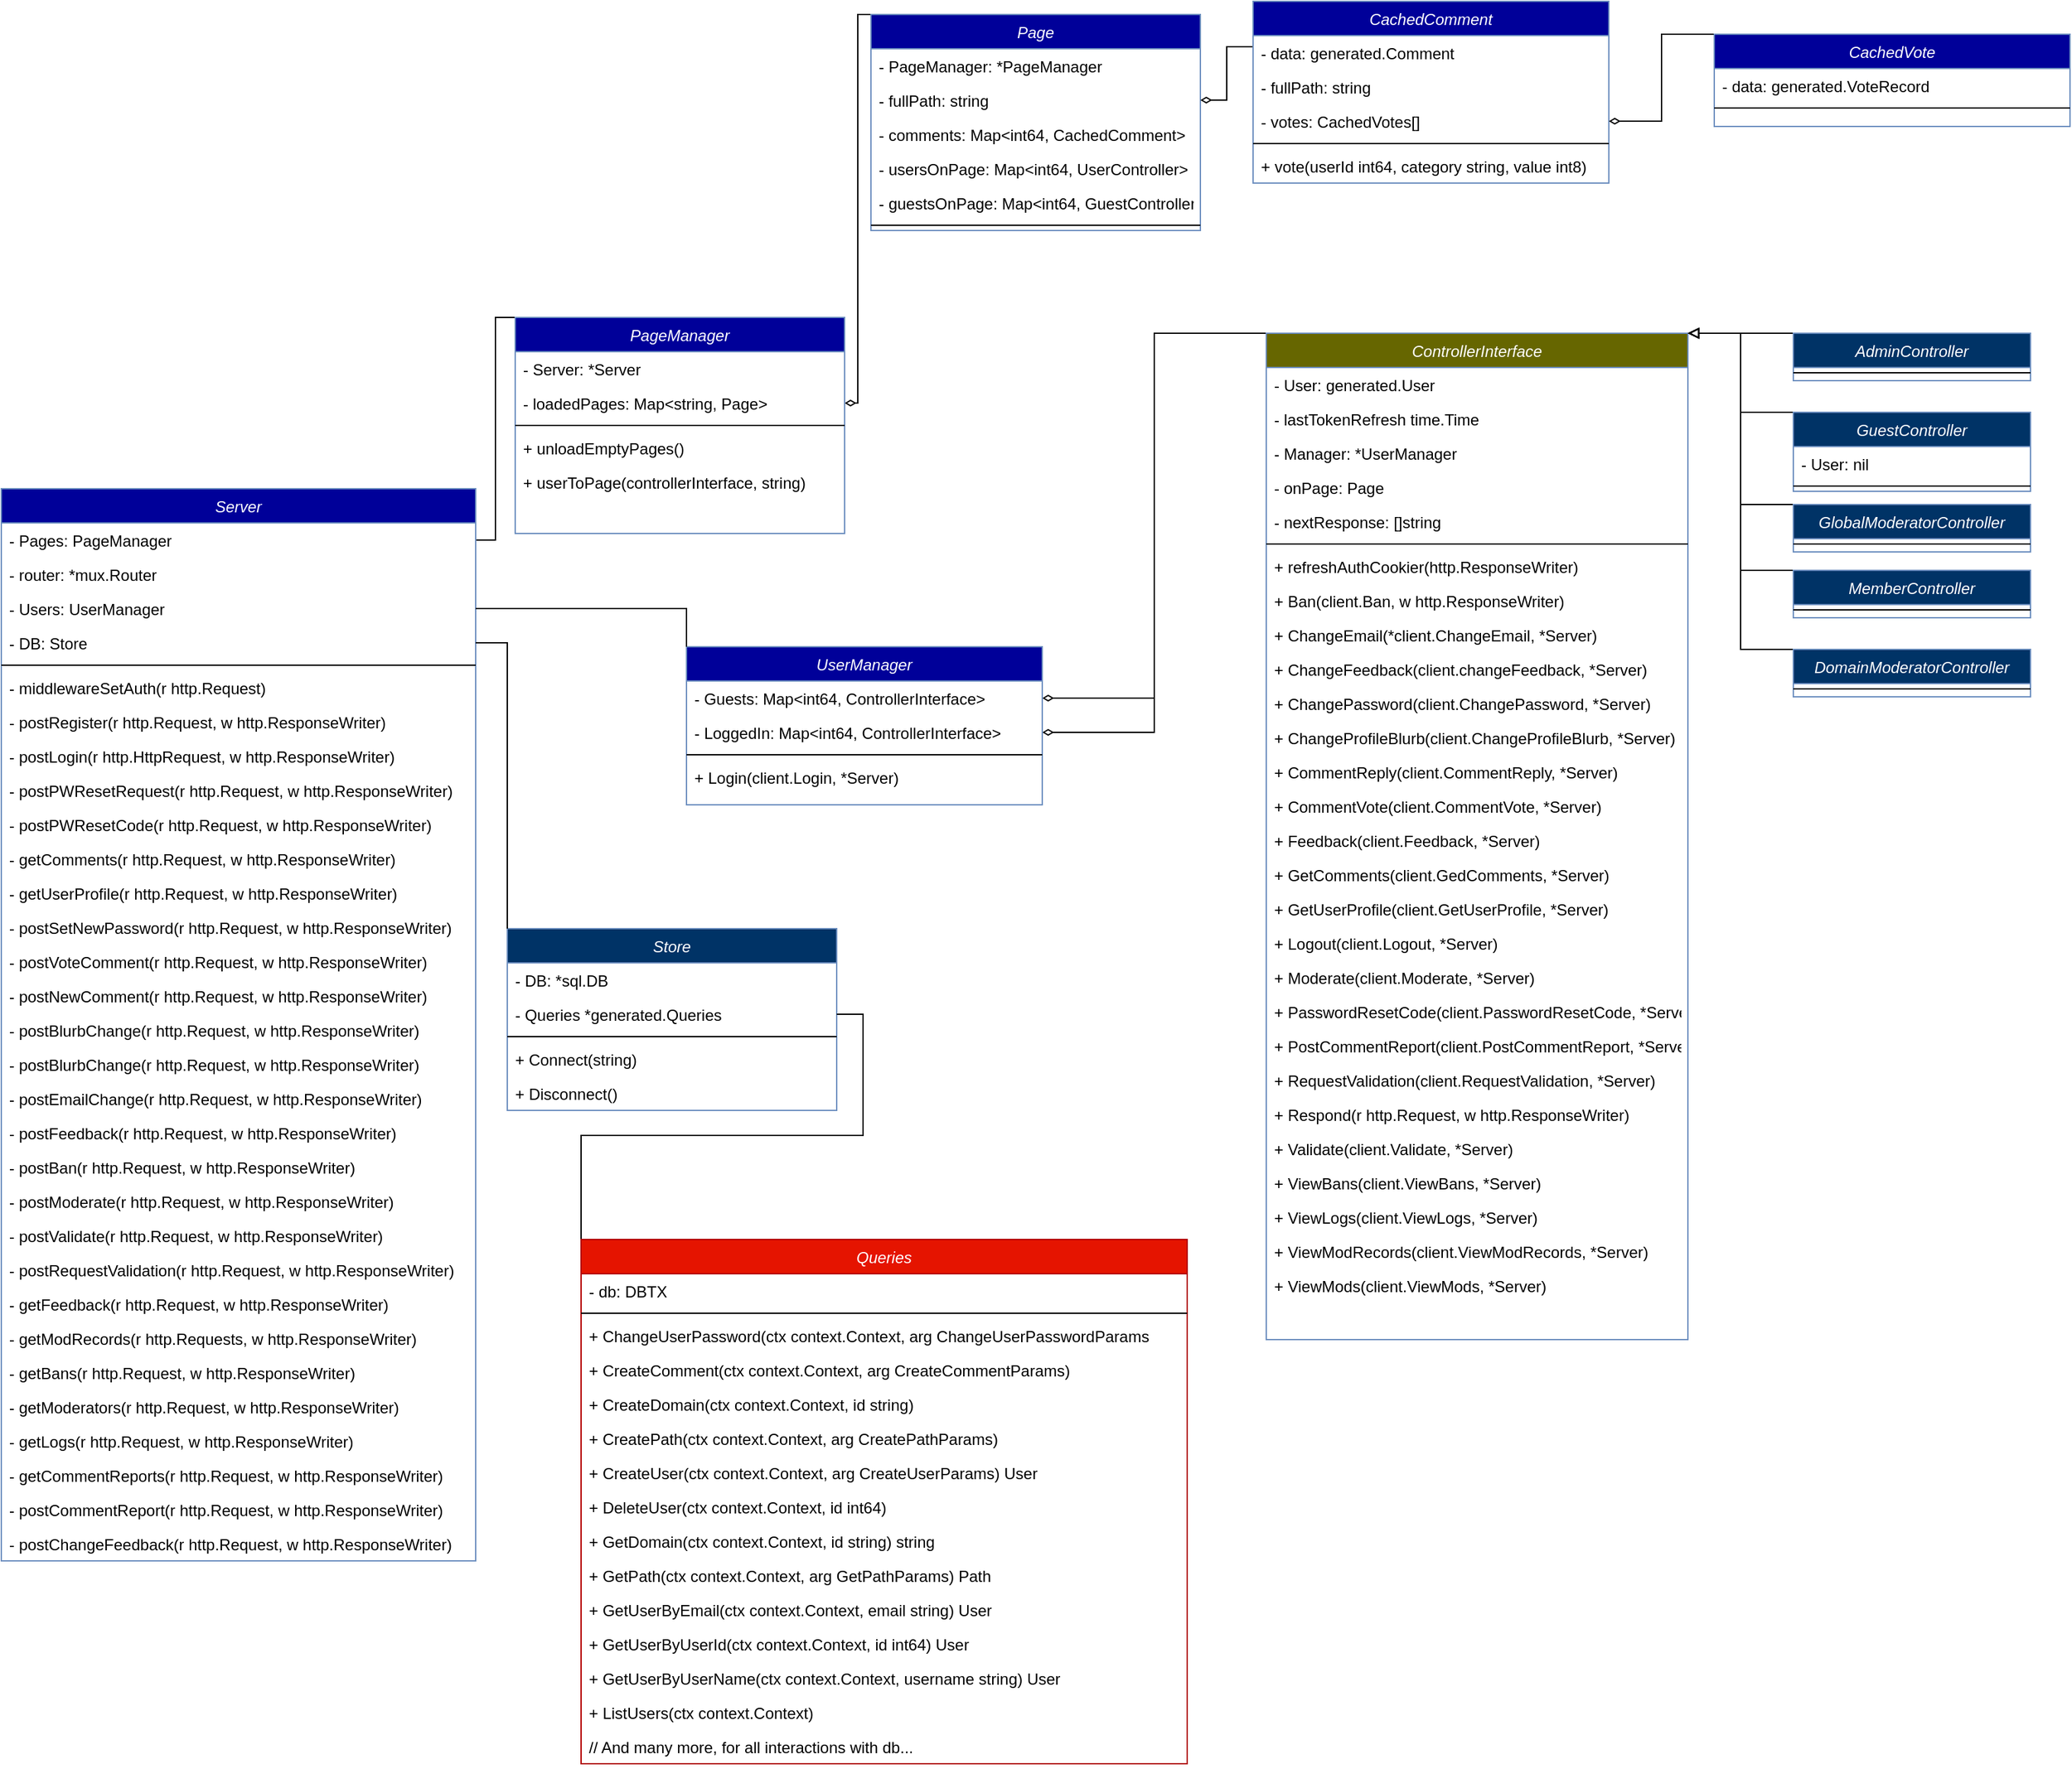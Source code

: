 <mxfile version="20.5.3" type="device"><diagram id="C5RBs43oDa-KdzZeNtuy" name="Page-1"><mxGraphModel dx="1590" dy="1367" grid="1" gridSize="10" guides="1" tooltips="1" connect="1" arrows="1" fold="1" page="1" pageScale="1" pageWidth="827" pageHeight="1169" math="0" shadow="0"><root><mxCell id="WIyWlLk6GJQsqaUBKTNV-0"/><mxCell id="WIyWlLk6GJQsqaUBKTNV-1" parent="WIyWlLk6GJQsqaUBKTNV-0"/><mxCell id="lB3mpcm5v5Ihb1rs5u0y-44" style="edgeStyle=elbowEdgeStyle;rounded=0;orthogonalLoop=1;jettySize=auto;html=1;exitX=0;exitY=0;exitDx=0;exitDy=0;entryX=1;entryY=0.5;entryDx=0;entryDy=0;endArrow=diamondThin;endFill=0;" edge="1" parent="WIyWlLk6GJQsqaUBKTNV-1" source="zkfFHV4jXpPFQw0GAbJ--0" target="cKsHmwvVdKpiRyhGVcDl-105"><mxGeometry relative="1" as="geometry"/></mxCell><mxCell id="zkfFHV4jXpPFQw0GAbJ--0" value="Page" style="swimlane;fontStyle=2;align=center;verticalAlign=top;childLayout=stackLayout;horizontal=1;startSize=26;horizontalStack=0;resizeParent=1;resizeLast=0;collapsible=1;marginBottom=0;rounded=0;shadow=0;strokeWidth=1;fillColor=#000099;strokeColor=#6c8ebf;fontColor=#FFFFFF;" parent="WIyWlLk6GJQsqaUBKTNV-1" vertex="1"><mxGeometry x="690" y="110" width="250" height="164" as="geometry"><mxRectangle x="230" y="140" width="160" height="26" as="alternateBounds"/></mxGeometry></mxCell><mxCell id="cKsHmwvVdKpiRyhGVcDl-113" value="- PageManager: *PageManager" style="text;align=left;verticalAlign=top;spacingLeft=4;spacingRight=4;overflow=hidden;rotatable=0;points=[[0,0.5],[1,0.5]];portConstraint=eastwest;" parent="zkfFHV4jXpPFQw0GAbJ--0" vertex="1"><mxGeometry y="26" width="250" height="26" as="geometry"/></mxCell><mxCell id="zkfFHV4jXpPFQw0GAbJ--1" value="- fullPath: string" style="text;align=left;verticalAlign=top;spacingLeft=4;spacingRight=4;overflow=hidden;rotatable=0;points=[[0,0.5],[1,0.5]];portConstraint=eastwest;" parent="zkfFHV4jXpPFQw0GAbJ--0" vertex="1"><mxGeometry y="52" width="250" height="26" as="geometry"/></mxCell><mxCell id="zkfFHV4jXpPFQw0GAbJ--2" value="- comments: Map&lt;int64, CachedComment&gt;" style="text;align=left;verticalAlign=top;spacingLeft=4;spacingRight=4;overflow=hidden;rotatable=0;points=[[0,0.5],[1,0.5]];portConstraint=eastwest;rounded=0;shadow=0;html=0;" parent="zkfFHV4jXpPFQw0GAbJ--0" vertex="1"><mxGeometry y="78" width="250" height="26" as="geometry"/></mxCell><mxCell id="cKsHmwvVdKpiRyhGVcDl-4" value="- usersOnPage: Map&lt;int64, UserController&gt;" style="text;align=left;verticalAlign=top;spacingLeft=4;spacingRight=4;overflow=hidden;rotatable=0;points=[[0,0.5],[1,0.5]];portConstraint=eastwest;rounded=0;shadow=0;html=0;" parent="zkfFHV4jXpPFQw0GAbJ--0" vertex="1"><mxGeometry y="104" width="250" height="26" as="geometry"/></mxCell><mxCell id="cKsHmwvVdKpiRyhGVcDl-12" value="- guestsOnPage: Map&lt;int64, GuestController&gt;" style="text;align=left;verticalAlign=top;spacingLeft=4;spacingRight=4;overflow=hidden;rotatable=0;points=[[0,0.5],[1,0.5]];portConstraint=eastwest;rounded=0;shadow=0;html=0;" parent="zkfFHV4jXpPFQw0GAbJ--0" vertex="1"><mxGeometry y="130" width="250" height="26" as="geometry"/></mxCell><mxCell id="zkfFHV4jXpPFQw0GAbJ--4" value="" style="line;html=1;strokeWidth=1;align=left;verticalAlign=middle;spacingTop=-1;spacingLeft=3;spacingRight=3;rotatable=0;labelPosition=right;points=[];portConstraint=eastwest;" parent="zkfFHV4jXpPFQw0GAbJ--0" vertex="1"><mxGeometry y="156" width="250" height="8" as="geometry"/></mxCell><mxCell id="UWeAZxsXBeBH8jQ1SEO9-6" style="edgeStyle=orthogonalEdgeStyle;rounded=0;orthogonalLoop=1;jettySize=auto;html=1;exitX=0;exitY=0.25;exitDx=0;exitDy=0;entryX=1;entryY=0.5;entryDx=0;entryDy=0;fontColor=#FFFFFF;endArrow=diamondThin;endFill=0;" parent="WIyWlLk6GJQsqaUBKTNV-1" source="UWeAZxsXBeBH8jQ1SEO9-0" target="zkfFHV4jXpPFQw0GAbJ--1" edge="1"><mxGeometry relative="1" as="geometry"/></mxCell><mxCell id="UWeAZxsXBeBH8jQ1SEO9-0" value="CachedComment" style="swimlane;fontStyle=2;align=center;verticalAlign=top;childLayout=stackLayout;horizontal=1;startSize=26;horizontalStack=0;resizeParent=1;resizeLast=0;collapsible=1;marginBottom=0;rounded=0;shadow=0;strokeWidth=1;fillColor=#000099;strokeColor=#6c8ebf;fontColor=#FFFFFF;" parent="WIyWlLk6GJQsqaUBKTNV-1" vertex="1"><mxGeometry x="980" y="100" width="270" height="138" as="geometry"><mxRectangle x="230" y="140" width="160" height="26" as="alternateBounds"/></mxGeometry></mxCell><mxCell id="UWeAZxsXBeBH8jQ1SEO9-1" value="- data: generated.Comment" style="text;align=left;verticalAlign=top;spacingLeft=4;spacingRight=4;overflow=hidden;rotatable=0;points=[[0,0.5],[1,0.5]];portConstraint=eastwest;" parent="UWeAZxsXBeBH8jQ1SEO9-0" vertex="1"><mxGeometry y="26" width="270" height="26" as="geometry"/></mxCell><mxCell id="UWeAZxsXBeBH8jQ1SEO9-2" value="- fullPath: string" style="text;align=left;verticalAlign=top;spacingLeft=4;spacingRight=4;overflow=hidden;rotatable=0;points=[[0,0.5],[1,0.5]];portConstraint=eastwest;rounded=0;shadow=0;html=0;" parent="UWeAZxsXBeBH8jQ1SEO9-0" vertex="1"><mxGeometry y="52" width="270" height="26" as="geometry"/></mxCell><mxCell id="UWeAZxsXBeBH8jQ1SEO9-5" value="- votes: CachedVotes[]" style="text;align=left;verticalAlign=top;spacingLeft=4;spacingRight=4;overflow=hidden;rotatable=0;points=[[0,0.5],[1,0.5]];portConstraint=eastwest;rounded=0;shadow=0;html=0;" parent="UWeAZxsXBeBH8jQ1SEO9-0" vertex="1"><mxGeometry y="78" width="270" height="26" as="geometry"/></mxCell><mxCell id="UWeAZxsXBeBH8jQ1SEO9-3" value="" style="line;html=1;strokeWidth=1;align=left;verticalAlign=middle;spacingTop=-1;spacingLeft=3;spacingRight=3;rotatable=0;labelPosition=right;points=[];portConstraint=eastwest;" parent="UWeAZxsXBeBH8jQ1SEO9-0" vertex="1"><mxGeometry y="104" width="270" height="8" as="geometry"/></mxCell><mxCell id="UWeAZxsXBeBH8jQ1SEO9-4" value="+ vote(userId int64, category string, value int8)" style="text;align=left;verticalAlign=top;spacingLeft=4;spacingRight=4;overflow=hidden;rotatable=0;points=[[0,0.5],[1,0.5]];portConstraint=eastwest;" parent="UWeAZxsXBeBH8jQ1SEO9-0" vertex="1"><mxGeometry y="112" width="270" height="26" as="geometry"/></mxCell><mxCell id="lB3mpcm5v5Ihb1rs5u0y-42" style="edgeStyle=elbowEdgeStyle;rounded=0;orthogonalLoop=1;jettySize=auto;html=1;exitX=0;exitY=0;exitDx=0;exitDy=0;entryX=1;entryY=0.5;entryDx=0;entryDy=0;endArrow=diamondThin;endFill=0;" edge="1" parent="WIyWlLk6GJQsqaUBKTNV-1" source="UWeAZxsXBeBH8jQ1SEO9-7" target="UWeAZxsXBeBH8jQ1SEO9-5"><mxGeometry relative="1" as="geometry"/></mxCell><mxCell id="UWeAZxsXBeBH8jQ1SEO9-7" value="CachedVote" style="swimlane;fontStyle=2;align=center;verticalAlign=top;childLayout=stackLayout;horizontal=1;startSize=26;horizontalStack=0;resizeParent=1;resizeLast=0;collapsible=1;marginBottom=0;rounded=0;shadow=0;strokeWidth=1;fillColor=#000099;strokeColor=#6c8ebf;fontColor=#FFFFFF;" parent="WIyWlLk6GJQsqaUBKTNV-1" vertex="1"><mxGeometry x="1330" y="125" width="270" height="70" as="geometry"><mxRectangle x="230" y="140" width="160" height="26" as="alternateBounds"/></mxGeometry></mxCell><mxCell id="UWeAZxsXBeBH8jQ1SEO9-8" value="- data: generated.VoteRecord" style="text;align=left;verticalAlign=top;spacingLeft=4;spacingRight=4;overflow=hidden;rotatable=0;points=[[0,0.5],[1,0.5]];portConstraint=eastwest;" parent="UWeAZxsXBeBH8jQ1SEO9-7" vertex="1"><mxGeometry y="26" width="270" height="26" as="geometry"/></mxCell><mxCell id="UWeAZxsXBeBH8jQ1SEO9-11" value="" style="line;html=1;strokeWidth=1;align=left;verticalAlign=middle;spacingTop=-1;spacingLeft=3;spacingRight=3;rotatable=0;labelPosition=right;points=[];portConstraint=eastwest;" parent="UWeAZxsXBeBH8jQ1SEO9-7" vertex="1"><mxGeometry y="52" width="270" height="8" as="geometry"/></mxCell><mxCell id="UWeAZxsXBeBH8jQ1SEO9-13" value="Store" style="swimlane;fontStyle=2;align=center;verticalAlign=top;childLayout=stackLayout;horizontal=1;startSize=26;horizontalStack=0;resizeParent=1;resizeLast=0;collapsible=1;marginBottom=0;rounded=0;shadow=0;strokeWidth=1;fillColor=#003366;strokeColor=#6c8ebf;fontColor=#FFFFFF;" parent="WIyWlLk6GJQsqaUBKTNV-1" vertex="1"><mxGeometry x="414" y="804" width="250" height="138" as="geometry"><mxRectangle x="230" y="140" width="160" height="26" as="alternateBounds"/></mxGeometry></mxCell><mxCell id="UWeAZxsXBeBH8jQ1SEO9-14" value="- DB: *sql.DB" style="text;align=left;verticalAlign=top;spacingLeft=4;spacingRight=4;overflow=hidden;rotatable=0;points=[[0,0.5],[1,0.5]];portConstraint=eastwest;" parent="UWeAZxsXBeBH8jQ1SEO9-13" vertex="1"><mxGeometry y="26" width="250" height="26" as="geometry"/></mxCell><mxCell id="UWeAZxsXBeBH8jQ1SEO9-15" value="- Queries *generated.Queries" style="text;align=left;verticalAlign=top;spacingLeft=4;spacingRight=4;overflow=hidden;rotatable=0;points=[[0,0.5],[1,0.5]];portConstraint=eastwest;rounded=0;shadow=0;html=0;" parent="UWeAZxsXBeBH8jQ1SEO9-13" vertex="1"><mxGeometry y="52" width="250" height="26" as="geometry"/></mxCell><mxCell id="UWeAZxsXBeBH8jQ1SEO9-16" value="" style="line;html=1;strokeWidth=1;align=left;verticalAlign=middle;spacingTop=-1;spacingLeft=3;spacingRight=3;rotatable=0;labelPosition=right;points=[];portConstraint=eastwest;" parent="UWeAZxsXBeBH8jQ1SEO9-13" vertex="1"><mxGeometry y="78" width="250" height="8" as="geometry"/></mxCell><mxCell id="UWeAZxsXBeBH8jQ1SEO9-24" value="+ Connect(string)" style="text;align=left;verticalAlign=top;spacingLeft=4;spacingRight=4;overflow=hidden;rotatable=0;points=[[0,0.5],[1,0.5]];portConstraint=eastwest;rounded=0;shadow=0;html=0;" parent="UWeAZxsXBeBH8jQ1SEO9-13" vertex="1"><mxGeometry y="86" width="250" height="26" as="geometry"/></mxCell><mxCell id="UWeAZxsXBeBH8jQ1SEO9-25" value="+ Disconnect()" style="text;align=left;verticalAlign=top;spacingLeft=4;spacingRight=4;overflow=hidden;rotatable=0;points=[[0,0.5],[1,0.5]];portConstraint=eastwest;rounded=0;shadow=0;html=0;" parent="UWeAZxsXBeBH8jQ1SEO9-13" vertex="1"><mxGeometry y="112" width="250" height="26" as="geometry"/></mxCell><mxCell id="cKsHmwvVdKpiRyhGVcDl-100" style="edgeStyle=elbowEdgeStyle;rounded=0;orthogonalLoop=1;jettySize=auto;html=1;exitX=0;exitY=0;exitDx=0;exitDy=0;entryX=1;entryY=0.5;entryDx=0;entryDy=0;endArrow=diamondThin;endFill=0;" parent="WIyWlLk6GJQsqaUBKTNV-1" source="UWeAZxsXBeBH8jQ1SEO9-18" target="cKsHmwvVdKpiRyhGVcDl-96" edge="1"><mxGeometry relative="1" as="geometry"/></mxCell><mxCell id="cKsHmwvVdKpiRyhGVcDl-101" style="edgeStyle=elbowEdgeStyle;rounded=0;orthogonalLoop=1;jettySize=auto;html=1;exitX=0;exitY=0;exitDx=0;exitDy=0;endArrow=diamondThin;endFill=0;" parent="WIyWlLk6GJQsqaUBKTNV-1" source="UWeAZxsXBeBH8jQ1SEO9-18" target="cKsHmwvVdKpiRyhGVcDl-99" edge="1"><mxGeometry relative="1" as="geometry"/></mxCell><mxCell id="UWeAZxsXBeBH8jQ1SEO9-18" value="ControllerInterface" style="swimlane;fontStyle=2;align=center;verticalAlign=top;childLayout=stackLayout;horizontal=1;startSize=26;horizontalStack=0;resizeParent=1;resizeLast=0;collapsible=1;marginBottom=0;rounded=0;shadow=0;strokeWidth=1;fillColor=#666600;strokeColor=#6c8ebf;fontColor=#FFFFFF;" parent="WIyWlLk6GJQsqaUBKTNV-1" vertex="1"><mxGeometry x="990" y="352" width="320" height="764" as="geometry"><mxRectangle x="230" y="140" width="160" height="26" as="alternateBounds"/></mxGeometry></mxCell><mxCell id="UWeAZxsXBeBH8jQ1SEO9-19" value="- User: generated.User" style="text;align=left;verticalAlign=top;spacingLeft=4;spacingRight=4;overflow=hidden;rotatable=0;points=[[0,0.5],[1,0.5]];portConstraint=eastwest;" parent="UWeAZxsXBeBH8jQ1SEO9-18" vertex="1"><mxGeometry y="26" width="320" height="26" as="geometry"/></mxCell><mxCell id="UWeAZxsXBeBH8jQ1SEO9-20" value="- lastTokenRefresh time.Time" style="text;align=left;verticalAlign=top;spacingLeft=4;spacingRight=4;overflow=hidden;rotatable=0;points=[[0,0.5],[1,0.5]];portConstraint=eastwest;rounded=0;shadow=0;html=0;" parent="UWeAZxsXBeBH8jQ1SEO9-18" vertex="1"><mxGeometry y="52" width="320" height="26" as="geometry"/></mxCell><mxCell id="UWeAZxsXBeBH8jQ1SEO9-22" value="- Manager: *UserManager" style="text;align=left;verticalAlign=top;spacingLeft=4;spacingRight=4;overflow=hidden;rotatable=0;points=[[0,0.5],[1,0.5]];portConstraint=eastwest;rounded=0;shadow=0;html=0;" parent="UWeAZxsXBeBH8jQ1SEO9-18" vertex="1"><mxGeometry y="78" width="320" height="26" as="geometry"/></mxCell><mxCell id="cKsHmwvVdKpiRyhGVcDl-3" value="- onPage: Page" style="text;align=left;verticalAlign=top;spacingLeft=4;spacingRight=4;overflow=hidden;rotatable=0;points=[[0,0.5],[1,0.5]];portConstraint=eastwest;rounded=0;shadow=0;html=0;" parent="UWeAZxsXBeBH8jQ1SEO9-18" vertex="1"><mxGeometry y="104" width="320" height="26" as="geometry"/></mxCell><mxCell id="cKsHmwvVdKpiRyhGVcDl-31" value="- nextResponse: []string" style="text;align=left;verticalAlign=top;spacingLeft=4;spacingRight=4;overflow=hidden;rotatable=0;points=[[0,0.5],[1,0.5]];portConstraint=eastwest;rounded=0;shadow=0;html=0;" parent="UWeAZxsXBeBH8jQ1SEO9-18" vertex="1"><mxGeometry y="130" width="320" height="26" as="geometry"/></mxCell><mxCell id="UWeAZxsXBeBH8jQ1SEO9-21" value="" style="line;html=1;strokeWidth=1;align=left;verticalAlign=middle;spacingTop=-1;spacingLeft=3;spacingRight=3;rotatable=0;labelPosition=right;points=[];portConstraint=eastwest;" parent="UWeAZxsXBeBH8jQ1SEO9-18" vertex="1"><mxGeometry y="156" width="320" height="8" as="geometry"/></mxCell><mxCell id="UWeAZxsXBeBH8jQ1SEO9-23" value="+ refreshAuthCookier(http.ResponseWriter)" style="text;align=left;verticalAlign=top;spacingLeft=4;spacingRight=4;overflow=hidden;rotatable=0;points=[[0,0.5],[1,0.5]];portConstraint=eastwest;rounded=0;shadow=0;html=0;" parent="UWeAZxsXBeBH8jQ1SEO9-18" vertex="1"><mxGeometry y="164" width="320" height="26" as="geometry"/></mxCell><mxCell id="cKsHmwvVdKpiRyhGVcDl-43" value="+ Ban(client.Ban, w http.ResponseWriter)" style="text;align=left;verticalAlign=top;spacingLeft=4;spacingRight=4;overflow=hidden;rotatable=0;points=[[0,0.5],[1,0.5]];portConstraint=eastwest;rounded=0;shadow=0;html=0;" parent="UWeAZxsXBeBH8jQ1SEO9-18" vertex="1"><mxGeometry y="190" width="320" height="26" as="geometry"/></mxCell><mxCell id="cKsHmwvVdKpiRyhGVcDl-42" value="+ ChangeEmail(*client.ChangeEmail, *Server)" style="text;align=left;verticalAlign=top;spacingLeft=4;spacingRight=4;overflow=hidden;rotatable=0;points=[[0,0.5],[1,0.5]];portConstraint=eastwest;rounded=0;shadow=0;html=0;" parent="UWeAZxsXBeBH8jQ1SEO9-18" vertex="1"><mxGeometry y="216" width="320" height="26" as="geometry"/></mxCell><mxCell id="cKsHmwvVdKpiRyhGVcDl-44" value="+ ChangeFeedback(client.changeFeedback, *Server)" style="text;align=left;verticalAlign=top;spacingLeft=4;spacingRight=4;overflow=hidden;rotatable=0;points=[[0,0.5],[1,0.5]];portConstraint=eastwest;rounded=0;shadow=0;html=0;" parent="UWeAZxsXBeBH8jQ1SEO9-18" vertex="1"><mxGeometry y="242" width="320" height="26" as="geometry"/></mxCell><mxCell id="cKsHmwvVdKpiRyhGVcDl-32" value="+ ChangePassword(client.ChangePassword, *Server)" style="text;align=left;verticalAlign=top;spacingLeft=4;spacingRight=4;overflow=hidden;rotatable=0;points=[[0,0.5],[1,0.5]];portConstraint=eastwest;rounded=0;shadow=0;html=0;" parent="UWeAZxsXBeBH8jQ1SEO9-18" vertex="1"><mxGeometry y="268" width="320" height="26" as="geometry"/></mxCell><mxCell id="cKsHmwvVdKpiRyhGVcDl-45" value="+ ChangeProfileBlurb(client.ChangeProfileBlurb, *Server)" style="text;align=left;verticalAlign=top;spacingLeft=4;spacingRight=4;overflow=hidden;rotatable=0;points=[[0,0.5],[1,0.5]];portConstraint=eastwest;rounded=0;shadow=0;html=0;" parent="UWeAZxsXBeBH8jQ1SEO9-18" vertex="1"><mxGeometry y="294" width="320" height="26" as="geometry"/></mxCell><mxCell id="cKsHmwvVdKpiRyhGVcDl-46" value="+ CommentReply(client.CommentReply, *Server)" style="text;align=left;verticalAlign=top;spacingLeft=4;spacingRight=4;overflow=hidden;rotatable=0;points=[[0,0.5],[1,0.5]];portConstraint=eastwest;rounded=0;shadow=0;html=0;" parent="UWeAZxsXBeBH8jQ1SEO9-18" vertex="1"><mxGeometry y="320" width="320" height="26" as="geometry"/></mxCell><mxCell id="cKsHmwvVdKpiRyhGVcDl-47" value="+ CommentVote(client.CommentVote, *Server)" style="text;align=left;verticalAlign=top;spacingLeft=4;spacingRight=4;overflow=hidden;rotatable=0;points=[[0,0.5],[1,0.5]];portConstraint=eastwest;rounded=0;shadow=0;html=0;" parent="UWeAZxsXBeBH8jQ1SEO9-18" vertex="1"><mxGeometry y="346" width="320" height="26" as="geometry"/></mxCell><mxCell id="cKsHmwvVdKpiRyhGVcDl-48" value="+ Feedback(client.Feedback, *Server)" style="text;align=left;verticalAlign=top;spacingLeft=4;spacingRight=4;overflow=hidden;rotatable=0;points=[[0,0.5],[1,0.5]];portConstraint=eastwest;rounded=0;shadow=0;html=0;" parent="UWeAZxsXBeBH8jQ1SEO9-18" vertex="1"><mxGeometry y="372" width="320" height="26" as="geometry"/></mxCell><mxCell id="cKsHmwvVdKpiRyhGVcDl-49" value="+ GetComments(client.GedComments, *Server)" style="text;align=left;verticalAlign=top;spacingLeft=4;spacingRight=4;overflow=hidden;rotatable=0;points=[[0,0.5],[1,0.5]];portConstraint=eastwest;rounded=0;shadow=0;html=0;" parent="UWeAZxsXBeBH8jQ1SEO9-18" vertex="1"><mxGeometry y="398" width="320" height="26" as="geometry"/></mxCell><mxCell id="cKsHmwvVdKpiRyhGVcDl-50" value="+ GetUserProfile(client.GetUserProfile, *Server)" style="text;align=left;verticalAlign=top;spacingLeft=4;spacingRight=4;overflow=hidden;rotatable=0;points=[[0,0.5],[1,0.5]];portConstraint=eastwest;rounded=0;shadow=0;html=0;" parent="UWeAZxsXBeBH8jQ1SEO9-18" vertex="1"><mxGeometry y="424" width="320" height="26" as="geometry"/></mxCell><mxCell id="cKsHmwvVdKpiRyhGVcDl-53" value="+ Logout(client.Logout, *Server)" style="text;align=left;verticalAlign=top;spacingLeft=4;spacingRight=4;overflow=hidden;rotatable=0;points=[[0,0.5],[1,0.5]];portConstraint=eastwest;rounded=0;shadow=0;html=0;" parent="UWeAZxsXBeBH8jQ1SEO9-18" vertex="1"><mxGeometry y="450" width="320" height="26" as="geometry"/></mxCell><mxCell id="cKsHmwvVdKpiRyhGVcDl-55" value="+ Moderate(client.Moderate, *Server)" style="text;align=left;verticalAlign=top;spacingLeft=4;spacingRight=4;overflow=hidden;rotatable=0;points=[[0,0.5],[1,0.5]];portConstraint=eastwest;rounded=0;shadow=0;html=0;" parent="UWeAZxsXBeBH8jQ1SEO9-18" vertex="1"><mxGeometry y="476" width="320" height="26" as="geometry"/></mxCell><mxCell id="cKsHmwvVdKpiRyhGVcDl-56" value="+ PasswordResetCode(client.PasswordResetCode, *Server)" style="text;align=left;verticalAlign=top;spacingLeft=4;spacingRight=4;overflow=hidden;rotatable=0;points=[[0,0.5],[1,0.5]];portConstraint=eastwest;rounded=0;shadow=0;html=0;" parent="UWeAZxsXBeBH8jQ1SEO9-18" vertex="1"><mxGeometry y="502" width="320" height="26" as="geometry"/></mxCell><mxCell id="cKsHmwvVdKpiRyhGVcDl-57" value="+ PostCommentReport(client.PostCommentReport, *Server)" style="text;align=left;verticalAlign=top;spacingLeft=4;spacingRight=4;overflow=hidden;rotatable=0;points=[[0,0.5],[1,0.5]];portConstraint=eastwest;rounded=0;shadow=0;html=0;" parent="UWeAZxsXBeBH8jQ1SEO9-18" vertex="1"><mxGeometry y="528" width="320" height="26" as="geometry"/></mxCell><mxCell id="cKsHmwvVdKpiRyhGVcDl-58" value="+ RequestValidation(client.RequestValidation, *Server)" style="text;align=left;verticalAlign=top;spacingLeft=4;spacingRight=4;overflow=hidden;rotatable=0;points=[[0,0.5],[1,0.5]];portConstraint=eastwest;rounded=0;shadow=0;html=0;" parent="UWeAZxsXBeBH8jQ1SEO9-18" vertex="1"><mxGeometry y="554" width="320" height="26" as="geometry"/></mxCell><mxCell id="cKsHmwvVdKpiRyhGVcDl-114" value="+ Respond(r http.Request, w http.ResponseWriter)" style="text;align=left;verticalAlign=top;spacingLeft=4;spacingRight=4;overflow=hidden;rotatable=0;points=[[0,0.5],[1,0.5]];portConstraint=eastwest;rounded=0;shadow=0;html=0;" parent="UWeAZxsXBeBH8jQ1SEO9-18" vertex="1"><mxGeometry y="580" width="320" height="26" as="geometry"/></mxCell><mxCell id="cKsHmwvVdKpiRyhGVcDl-59" value="+ Validate(client.Validate, *Server)" style="text;align=left;verticalAlign=top;spacingLeft=4;spacingRight=4;overflow=hidden;rotatable=0;points=[[0,0.5],[1,0.5]];portConstraint=eastwest;rounded=0;shadow=0;html=0;" parent="UWeAZxsXBeBH8jQ1SEO9-18" vertex="1"><mxGeometry y="606" width="320" height="26" as="geometry"/></mxCell><mxCell id="cKsHmwvVdKpiRyhGVcDl-60" value="+ ViewBans(client.ViewBans, *Server)" style="text;align=left;verticalAlign=top;spacingLeft=4;spacingRight=4;overflow=hidden;rotatable=0;points=[[0,0.5],[1,0.5]];portConstraint=eastwest;rounded=0;shadow=0;html=0;" parent="UWeAZxsXBeBH8jQ1SEO9-18" vertex="1"><mxGeometry y="632" width="320" height="26" as="geometry"/></mxCell><mxCell id="cKsHmwvVdKpiRyhGVcDl-65" value="+ ViewLogs(client.ViewLogs, *Server)" style="text;align=left;verticalAlign=top;spacingLeft=4;spacingRight=4;overflow=hidden;rotatable=0;points=[[0,0.5],[1,0.5]];portConstraint=eastwest;rounded=0;shadow=0;html=0;" parent="UWeAZxsXBeBH8jQ1SEO9-18" vertex="1"><mxGeometry y="658" width="320" height="26" as="geometry"/></mxCell><mxCell id="cKsHmwvVdKpiRyhGVcDl-64" value="+ ViewModRecords(client.ViewModRecords, *Server)" style="text;align=left;verticalAlign=top;spacingLeft=4;spacingRight=4;overflow=hidden;rotatable=0;points=[[0,0.5],[1,0.5]];portConstraint=eastwest;rounded=0;shadow=0;html=0;" parent="UWeAZxsXBeBH8jQ1SEO9-18" vertex="1"><mxGeometry y="684" width="320" height="26" as="geometry"/></mxCell><mxCell id="cKsHmwvVdKpiRyhGVcDl-63" value="+ ViewMods(client.ViewMods, *Server)" style="text;align=left;verticalAlign=top;spacingLeft=4;spacingRight=4;overflow=hidden;rotatable=0;points=[[0,0.5],[1,0.5]];portConstraint=eastwest;rounded=0;shadow=0;html=0;" parent="UWeAZxsXBeBH8jQ1SEO9-18" vertex="1"><mxGeometry y="710" width="320" height="26" as="geometry"/></mxCell><mxCell id="lB3mpcm5v5Ihb1rs5u0y-46" style="edgeStyle=orthogonalEdgeStyle;rounded=0;orthogonalLoop=1;jettySize=auto;html=1;exitX=0;exitY=0;exitDx=0;exitDy=0;entryX=1;entryY=0.5;entryDx=0;entryDy=0;endArrow=none;endFill=0;elbow=vertical;" edge="1" parent="WIyWlLk6GJQsqaUBKTNV-1" source="cKsHmwvVdKpiRyhGVcDl-13" target="UWeAZxsXBeBH8jQ1SEO9-15"><mxGeometry relative="1" as="geometry"/></mxCell><mxCell id="cKsHmwvVdKpiRyhGVcDl-13" value="Queries" style="swimlane;fontStyle=2;align=center;verticalAlign=top;childLayout=stackLayout;horizontal=1;startSize=26;horizontalStack=0;resizeParent=1;resizeLast=0;collapsible=1;marginBottom=0;rounded=0;shadow=0;strokeWidth=1;fillColor=#e51400;strokeColor=#B20000;fontColor=#ffffff;" parent="WIyWlLk6GJQsqaUBKTNV-1" vertex="1"><mxGeometry x="470" y="1040" width="460" height="398" as="geometry"><mxRectangle x="230" y="140" width="160" height="26" as="alternateBounds"/></mxGeometry></mxCell><mxCell id="cKsHmwvVdKpiRyhGVcDl-14" value="- db: DBTX" style="text;align=left;verticalAlign=top;spacingLeft=4;spacingRight=4;overflow=hidden;rotatable=0;points=[[0,0.5],[1,0.5]];portConstraint=eastwest;" parent="cKsHmwvVdKpiRyhGVcDl-13" vertex="1"><mxGeometry y="26" width="460" height="26" as="geometry"/></mxCell><mxCell id="cKsHmwvVdKpiRyhGVcDl-16" value="" style="line;html=1;strokeWidth=1;align=left;verticalAlign=middle;spacingTop=-1;spacingLeft=3;spacingRight=3;rotatable=0;labelPosition=right;points=[];portConstraint=eastwest;" parent="cKsHmwvVdKpiRyhGVcDl-13" vertex="1"><mxGeometry y="52" width="460" height="8" as="geometry"/></mxCell><mxCell id="cKsHmwvVdKpiRyhGVcDl-17" value="+ ChangeUserPassword(ctx context.Context, arg ChangeUserPasswordParams" style="text;align=left;verticalAlign=top;spacingLeft=4;spacingRight=4;overflow=hidden;rotatable=0;points=[[0,0.5],[1,0.5]];portConstraint=eastwest;rounded=0;shadow=0;html=0;" parent="cKsHmwvVdKpiRyhGVcDl-13" vertex="1"><mxGeometry y="60" width="460" height="26" as="geometry"/></mxCell><mxCell id="cKsHmwvVdKpiRyhGVcDl-18" value="+ CreateComment(ctx context.Context, arg CreateCommentParams)" style="text;align=left;verticalAlign=top;spacingLeft=4;spacingRight=4;overflow=hidden;rotatable=0;points=[[0,0.5],[1,0.5]];portConstraint=eastwest;rounded=0;shadow=0;html=0;" parent="cKsHmwvVdKpiRyhGVcDl-13" vertex="1"><mxGeometry y="86" width="460" height="26" as="geometry"/></mxCell><mxCell id="cKsHmwvVdKpiRyhGVcDl-19" value="+ CreateDomain(ctx context.Context, id string)" style="text;align=left;verticalAlign=top;spacingLeft=4;spacingRight=4;overflow=hidden;rotatable=0;points=[[0,0.5],[1,0.5]];portConstraint=eastwest;rounded=0;shadow=0;html=0;" parent="cKsHmwvVdKpiRyhGVcDl-13" vertex="1"><mxGeometry y="112" width="460" height="26" as="geometry"/></mxCell><mxCell id="cKsHmwvVdKpiRyhGVcDl-20" value="+ CreatePath(ctx context.Context, arg CreatePathParams)" style="text;align=left;verticalAlign=top;spacingLeft=4;spacingRight=4;overflow=hidden;rotatable=0;points=[[0,0.5],[1,0.5]];portConstraint=eastwest;rounded=0;shadow=0;html=0;" parent="cKsHmwvVdKpiRyhGVcDl-13" vertex="1"><mxGeometry y="138" width="460" height="26" as="geometry"/></mxCell><mxCell id="cKsHmwvVdKpiRyhGVcDl-21" value="+ CreateUser(ctx context.Context, arg CreateUserParams) User" style="text;align=left;verticalAlign=top;spacingLeft=4;spacingRight=4;overflow=hidden;rotatable=0;points=[[0,0.5],[1,0.5]];portConstraint=eastwest;rounded=0;shadow=0;html=0;" parent="cKsHmwvVdKpiRyhGVcDl-13" vertex="1"><mxGeometry y="164" width="460" height="26" as="geometry"/></mxCell><mxCell id="cKsHmwvVdKpiRyhGVcDl-22" value="+ DeleteUser(ctx context.Context, id int64)" style="text;align=left;verticalAlign=top;spacingLeft=4;spacingRight=4;overflow=hidden;rotatable=0;points=[[0,0.5],[1,0.5]];portConstraint=eastwest;rounded=0;shadow=0;html=0;" parent="cKsHmwvVdKpiRyhGVcDl-13" vertex="1"><mxGeometry y="190" width="460" height="26" as="geometry"/></mxCell><mxCell id="cKsHmwvVdKpiRyhGVcDl-25" value="+ GetDomain(ctx context.Context, id string) string" style="text;align=left;verticalAlign=top;spacingLeft=4;spacingRight=4;overflow=hidden;rotatable=0;points=[[0,0.5],[1,0.5]];portConstraint=eastwest;rounded=0;shadow=0;html=0;" parent="cKsHmwvVdKpiRyhGVcDl-13" vertex="1"><mxGeometry y="216" width="460" height="26" as="geometry"/></mxCell><mxCell id="cKsHmwvVdKpiRyhGVcDl-24" value="+ GetPath(ctx context.Context, arg GetPathParams) Path" style="text;align=left;verticalAlign=top;spacingLeft=4;spacingRight=4;overflow=hidden;rotatable=0;points=[[0,0.5],[1,0.5]];portConstraint=eastwest;rounded=0;shadow=0;html=0;" parent="cKsHmwvVdKpiRyhGVcDl-13" vertex="1"><mxGeometry y="242" width="460" height="26" as="geometry"/></mxCell><mxCell id="cKsHmwvVdKpiRyhGVcDl-29" value="+ GetUserByEmail(ctx context.Context, email string) User" style="text;align=left;verticalAlign=top;spacingLeft=4;spacingRight=4;overflow=hidden;rotatable=0;points=[[0,0.5],[1,0.5]];portConstraint=eastwest;rounded=0;shadow=0;html=0;" parent="cKsHmwvVdKpiRyhGVcDl-13" vertex="1"><mxGeometry y="268" width="460" height="26" as="geometry"/></mxCell><mxCell id="cKsHmwvVdKpiRyhGVcDl-28" value="+ GetUserByUserId(ctx context.Context, id int64) User" style="text;align=left;verticalAlign=top;spacingLeft=4;spacingRight=4;overflow=hidden;rotatable=0;points=[[0,0.5],[1,0.5]];portConstraint=eastwest;rounded=0;shadow=0;html=0;" parent="cKsHmwvVdKpiRyhGVcDl-13" vertex="1"><mxGeometry y="294" width="460" height="26" as="geometry"/></mxCell><mxCell id="cKsHmwvVdKpiRyhGVcDl-27" value="+ GetUserByUserName(ctx context.Context, username string) User" style="text;align=left;verticalAlign=top;spacingLeft=4;spacingRight=4;overflow=hidden;rotatable=0;points=[[0,0.5],[1,0.5]];portConstraint=eastwest;rounded=0;shadow=0;html=0;" parent="cKsHmwvVdKpiRyhGVcDl-13" vertex="1"><mxGeometry y="320" width="460" height="26" as="geometry"/></mxCell><mxCell id="cKsHmwvVdKpiRyhGVcDl-26" value="+ ListUsers(ctx context.Context)" style="text;align=left;verticalAlign=top;spacingLeft=4;spacingRight=4;overflow=hidden;rotatable=0;points=[[0,0.5],[1,0.5]];portConstraint=eastwest;rounded=0;shadow=0;html=0;" parent="cKsHmwvVdKpiRyhGVcDl-13" vertex="1"><mxGeometry y="346" width="460" height="26" as="geometry"/></mxCell><mxCell id="lB3mpcm5v5Ihb1rs5u0y-47" value="// And many more, for all interactions with db... " style="text;align=left;verticalAlign=top;spacingLeft=4;spacingRight=4;overflow=hidden;rotatable=0;points=[[0,0.5],[1,0.5]];portConstraint=eastwest;rounded=0;shadow=0;html=0;" vertex="1" parent="cKsHmwvVdKpiRyhGVcDl-13"><mxGeometry y="372" width="460" height="26" as="geometry"/></mxCell><mxCell id="lB3mpcm5v5Ihb1rs5u0y-38" style="edgeStyle=elbowEdgeStyle;rounded=0;orthogonalLoop=1;jettySize=auto;html=1;exitX=0;exitY=0;exitDx=0;exitDy=0;entryX=1;entryY=0;entryDx=0;entryDy=0;endArrow=block;endFill=0;" edge="1" parent="WIyWlLk6GJQsqaUBKTNV-1" source="cKsHmwvVdKpiRyhGVcDl-66" target="UWeAZxsXBeBH8jQ1SEO9-18"><mxGeometry relative="1" as="geometry"/></mxCell><mxCell id="cKsHmwvVdKpiRyhGVcDl-66" value="GuestController" style="swimlane;fontStyle=2;align=center;verticalAlign=top;childLayout=stackLayout;horizontal=1;startSize=26;horizontalStack=0;resizeParent=1;resizeLast=0;collapsible=1;marginBottom=0;rounded=0;shadow=0;strokeWidth=1;fillColor=#003366;strokeColor=#6c8ebf;fontColor=#FFFFFF;" parent="WIyWlLk6GJQsqaUBKTNV-1" vertex="1"><mxGeometry x="1390" y="412" width="180" height="60" as="geometry"><mxRectangle x="230" y="140" width="160" height="26" as="alternateBounds"/></mxGeometry></mxCell><mxCell id="cKsHmwvVdKpiRyhGVcDl-78" value="- User: nil" style="text;align=left;verticalAlign=top;spacingLeft=4;spacingRight=4;overflow=hidden;rotatable=0;points=[[0,0.5],[1,0.5]];portConstraint=eastwest;" parent="cKsHmwvVdKpiRyhGVcDl-66" vertex="1"><mxGeometry y="26" width="180" height="26" as="geometry"/></mxCell><mxCell id="cKsHmwvVdKpiRyhGVcDl-69" value="" style="line;html=1;strokeWidth=1;align=left;verticalAlign=middle;spacingTop=-1;spacingLeft=3;spacingRight=3;rotatable=0;labelPosition=right;points=[];portConstraint=eastwest;" parent="cKsHmwvVdKpiRyhGVcDl-66" vertex="1"><mxGeometry y="52" width="180" height="8" as="geometry"/></mxCell><mxCell id="lB3mpcm5v5Ihb1rs5u0y-40" style="edgeStyle=elbowEdgeStyle;rounded=0;orthogonalLoop=1;jettySize=auto;html=1;exitX=0;exitY=0;exitDx=0;exitDy=0;entryX=1;entryY=0;entryDx=0;entryDy=0;endArrow=block;endFill=0;" edge="1" parent="WIyWlLk6GJQsqaUBKTNV-1" source="cKsHmwvVdKpiRyhGVcDl-70" target="UWeAZxsXBeBH8jQ1SEO9-18"><mxGeometry relative="1" as="geometry"/></mxCell><mxCell id="cKsHmwvVdKpiRyhGVcDl-70" value="MemberController" style="swimlane;fontStyle=2;align=center;verticalAlign=top;childLayout=stackLayout;horizontal=1;startSize=26;horizontalStack=0;resizeParent=1;resizeLast=0;collapsible=1;marginBottom=0;rounded=0;shadow=0;strokeWidth=1;fillColor=#003366;strokeColor=#6c8ebf;fontColor=#FFFFFF;" parent="WIyWlLk6GJQsqaUBKTNV-1" vertex="1"><mxGeometry x="1390" y="532" width="180" height="36" as="geometry"><mxRectangle x="230" y="140" width="160" height="26" as="alternateBounds"/></mxGeometry></mxCell><mxCell id="cKsHmwvVdKpiRyhGVcDl-71" value="" style="line;html=1;strokeWidth=1;align=left;verticalAlign=middle;spacingTop=-1;spacingLeft=3;spacingRight=3;rotatable=0;labelPosition=right;points=[];portConstraint=eastwest;" parent="cKsHmwvVdKpiRyhGVcDl-70" vertex="1"><mxGeometry y="26" width="180" height="8" as="geometry"/></mxCell><mxCell id="lB3mpcm5v5Ihb1rs5u0y-41" style="edgeStyle=elbowEdgeStyle;rounded=0;orthogonalLoop=1;jettySize=auto;html=1;exitX=0;exitY=0;exitDx=0;exitDy=0;endArrow=block;endFill=0;entryX=1;entryY=0;entryDx=0;entryDy=0;" edge="1" parent="WIyWlLk6GJQsqaUBKTNV-1" source="cKsHmwvVdKpiRyhGVcDl-72" target="UWeAZxsXBeBH8jQ1SEO9-18"><mxGeometry relative="1" as="geometry"><mxPoint x="1320" y="140" as="targetPoint"/></mxGeometry></mxCell><mxCell id="cKsHmwvVdKpiRyhGVcDl-72" value="DomainModeratorController" style="swimlane;fontStyle=2;align=center;verticalAlign=top;childLayout=stackLayout;horizontal=1;startSize=26;horizontalStack=0;resizeParent=1;resizeLast=0;collapsible=1;marginBottom=0;rounded=0;shadow=0;strokeWidth=1;fillColor=#003366;strokeColor=#6c8ebf;fontColor=#FFFFFF;" parent="WIyWlLk6GJQsqaUBKTNV-1" vertex="1"><mxGeometry x="1390" y="592" width="180" height="36" as="geometry"><mxRectangle x="230" y="140" width="160" height="26" as="alternateBounds"/></mxGeometry></mxCell><mxCell id="cKsHmwvVdKpiRyhGVcDl-73" value="" style="line;html=1;strokeWidth=1;align=left;verticalAlign=middle;spacingTop=-1;spacingLeft=3;spacingRight=3;rotatable=0;labelPosition=right;points=[];portConstraint=eastwest;" parent="cKsHmwvVdKpiRyhGVcDl-72" vertex="1"><mxGeometry y="26" width="180" height="8" as="geometry"/></mxCell><mxCell id="lB3mpcm5v5Ihb1rs5u0y-39" style="edgeStyle=elbowEdgeStyle;rounded=0;orthogonalLoop=1;jettySize=auto;html=1;exitX=0;exitY=0;exitDx=0;exitDy=0;entryX=1;entryY=0;entryDx=0;entryDy=0;endArrow=block;endFill=0;" edge="1" parent="WIyWlLk6GJQsqaUBKTNV-1" source="cKsHmwvVdKpiRyhGVcDl-74" target="UWeAZxsXBeBH8jQ1SEO9-18"><mxGeometry relative="1" as="geometry"/></mxCell><mxCell id="cKsHmwvVdKpiRyhGVcDl-74" value="GlobalModeratorController" style="swimlane;fontStyle=2;align=center;verticalAlign=top;childLayout=stackLayout;horizontal=1;startSize=26;horizontalStack=0;resizeParent=1;resizeLast=0;collapsible=1;marginBottom=0;rounded=0;shadow=0;strokeWidth=1;fillColor=#003366;strokeColor=#6c8ebf;fontColor=#FFFFFF;" parent="WIyWlLk6GJQsqaUBKTNV-1" vertex="1"><mxGeometry x="1390" y="482" width="180" height="36" as="geometry"><mxRectangle x="230" y="140" width="160" height="26" as="alternateBounds"/></mxGeometry></mxCell><mxCell id="cKsHmwvVdKpiRyhGVcDl-75" value="" style="line;html=1;strokeWidth=1;align=left;verticalAlign=middle;spacingTop=-1;spacingLeft=3;spacingRight=3;rotatable=0;labelPosition=right;points=[];portConstraint=eastwest;" parent="cKsHmwvVdKpiRyhGVcDl-74" vertex="1"><mxGeometry y="26" width="180" height="8" as="geometry"/></mxCell><mxCell id="lB3mpcm5v5Ihb1rs5u0y-37" style="edgeStyle=elbowEdgeStyle;rounded=0;orthogonalLoop=1;jettySize=auto;html=1;exitX=0;exitY=0;exitDx=0;exitDy=0;entryX=1;entryY=0;entryDx=0;entryDy=0;endArrow=block;endFill=0;" edge="1" parent="WIyWlLk6GJQsqaUBKTNV-1" source="cKsHmwvVdKpiRyhGVcDl-76" target="UWeAZxsXBeBH8jQ1SEO9-18"><mxGeometry relative="1" as="geometry"/></mxCell><mxCell id="cKsHmwvVdKpiRyhGVcDl-76" value="AdminController" style="swimlane;fontStyle=2;align=center;verticalAlign=top;childLayout=stackLayout;horizontal=1;startSize=26;horizontalStack=0;resizeParent=1;resizeLast=0;collapsible=1;marginBottom=0;rounded=0;shadow=0;strokeWidth=1;fillColor=#003366;strokeColor=#6c8ebf;fontColor=#FFFFFF;" parent="WIyWlLk6GJQsqaUBKTNV-1" vertex="1"><mxGeometry x="1390" y="352" width="180" height="36" as="geometry"><mxRectangle x="230" y="140" width="160" height="26" as="alternateBounds"/></mxGeometry></mxCell><mxCell id="cKsHmwvVdKpiRyhGVcDl-77" value="" style="line;html=1;strokeWidth=1;align=left;verticalAlign=middle;spacingTop=-1;spacingLeft=3;spacingRight=3;rotatable=0;labelPosition=right;points=[];portConstraint=eastwest;" parent="cKsHmwvVdKpiRyhGVcDl-76" vertex="1"><mxGeometry y="26" width="180" height="8" as="geometry"/></mxCell><mxCell id="cKsHmwvVdKpiRyhGVcDl-95" value="UserManager" style="swimlane;fontStyle=2;align=center;verticalAlign=top;childLayout=stackLayout;horizontal=1;startSize=26;horizontalStack=0;resizeParent=1;resizeLast=0;collapsible=1;marginBottom=0;rounded=0;shadow=0;strokeWidth=1;fillColor=#000099;strokeColor=#6c8ebf;fontColor=#FFFFFF;" parent="WIyWlLk6GJQsqaUBKTNV-1" vertex="1"><mxGeometry x="550" y="590" width="270" height="120" as="geometry"><mxRectangle x="230" y="140" width="160" height="26" as="alternateBounds"/></mxGeometry></mxCell><mxCell id="cKsHmwvVdKpiRyhGVcDl-96" value="- Guests: Map&lt;int64, ControllerInterface&gt;" style="text;align=left;verticalAlign=top;spacingLeft=4;spacingRight=4;overflow=hidden;rotatable=0;points=[[0,0.5],[1,0.5]];portConstraint=eastwest;" parent="cKsHmwvVdKpiRyhGVcDl-95" vertex="1"><mxGeometry y="26" width="270" height="26" as="geometry"/></mxCell><mxCell id="cKsHmwvVdKpiRyhGVcDl-99" value="- LoggedIn: Map&lt;int64, ControllerInterface&gt;" style="text;align=left;verticalAlign=top;spacingLeft=4;spacingRight=4;overflow=hidden;rotatable=0;points=[[0,0.5],[1,0.5]];portConstraint=eastwest;" parent="cKsHmwvVdKpiRyhGVcDl-95" vertex="1"><mxGeometry y="52" width="270" height="26" as="geometry"/></mxCell><mxCell id="cKsHmwvVdKpiRyhGVcDl-97" value="" style="line;html=1;strokeWidth=1;align=left;verticalAlign=middle;spacingTop=-1;spacingLeft=3;spacingRight=3;rotatable=0;labelPosition=right;points=[];portConstraint=eastwest;" parent="cKsHmwvVdKpiRyhGVcDl-95" vertex="1"><mxGeometry y="78" width="270" height="8" as="geometry"/></mxCell><mxCell id="cKsHmwvVdKpiRyhGVcDl-52" value="+ Login(client.Login, *Server)" style="text;align=left;verticalAlign=top;spacingLeft=4;spacingRight=4;overflow=hidden;rotatable=0;points=[[0,0.5],[1,0.5]];portConstraint=eastwest;rounded=0;shadow=0;html=0;" parent="cKsHmwvVdKpiRyhGVcDl-95" vertex="1"><mxGeometry y="86" width="270" height="26" as="geometry"/></mxCell><mxCell id="lB3mpcm5v5Ihb1rs5u0y-45" style="edgeStyle=elbowEdgeStyle;rounded=0;orthogonalLoop=1;jettySize=auto;html=1;exitX=0;exitY=0;exitDx=0;exitDy=0;entryX=1;entryY=0.5;entryDx=0;entryDy=0;endArrow=none;endFill=0;" edge="1" parent="WIyWlLk6GJQsqaUBKTNV-1" source="cKsHmwvVdKpiRyhGVcDl-104" target="lB3mpcm5v5Ihb1rs5u0y-4"><mxGeometry relative="1" as="geometry"/></mxCell><mxCell id="cKsHmwvVdKpiRyhGVcDl-104" value="PageManager" style="swimlane;fontStyle=2;align=center;verticalAlign=top;childLayout=stackLayout;horizontal=1;startSize=26;horizontalStack=0;resizeParent=1;resizeLast=0;collapsible=1;marginBottom=0;rounded=0;shadow=0;strokeWidth=1;fillColor=#000099;strokeColor=#6c8ebf;fontColor=#FFFFFF;" parent="WIyWlLk6GJQsqaUBKTNV-1" vertex="1"><mxGeometry x="420" y="340" width="250" height="164" as="geometry"><mxRectangle x="230" y="140" width="160" height="26" as="alternateBounds"/></mxGeometry></mxCell><mxCell id="cKsHmwvVdKpiRyhGVcDl-112" value="- Server: *Server" style="text;align=left;verticalAlign=top;spacingLeft=4;spacingRight=4;overflow=hidden;rotatable=0;points=[[0,0.5],[1,0.5]];portConstraint=eastwest;" parent="cKsHmwvVdKpiRyhGVcDl-104" vertex="1"><mxGeometry y="26" width="250" height="26" as="geometry"/></mxCell><mxCell id="cKsHmwvVdKpiRyhGVcDl-105" value="- loadedPages: Map&lt;string, Page&gt;" style="text;align=left;verticalAlign=top;spacingLeft=4;spacingRight=4;overflow=hidden;rotatable=0;points=[[0,0.5],[1,0.5]];portConstraint=eastwest;" parent="cKsHmwvVdKpiRyhGVcDl-104" vertex="1"><mxGeometry y="52" width="250" height="26" as="geometry"/></mxCell><mxCell id="cKsHmwvVdKpiRyhGVcDl-109" value="" style="line;html=1;strokeWidth=1;align=left;verticalAlign=middle;spacingTop=-1;spacingLeft=3;spacingRight=3;rotatable=0;labelPosition=right;points=[];portConstraint=eastwest;" parent="cKsHmwvVdKpiRyhGVcDl-104" vertex="1"><mxGeometry y="78" width="250" height="8" as="geometry"/></mxCell><mxCell id="lB3mpcm5v5Ihb1rs5u0y-35" value="+ unloadEmptyPages()" style="text;align=left;verticalAlign=top;spacingLeft=4;spacingRight=4;overflow=hidden;rotatable=0;points=[[0,0.5],[1,0.5]];portConstraint=eastwest;" vertex="1" parent="cKsHmwvVdKpiRyhGVcDl-104"><mxGeometry y="86" width="250" height="26" as="geometry"/></mxCell><mxCell id="lB3mpcm5v5Ihb1rs5u0y-36" value="+ userToPage(controllerInterface, string)" style="text;align=left;verticalAlign=top;spacingLeft=4;spacingRight=4;overflow=hidden;rotatable=0;points=[[0,0.5],[1,0.5]];portConstraint=eastwest;" vertex="1" parent="cKsHmwvVdKpiRyhGVcDl-104"><mxGeometry y="112" width="250" height="26" as="geometry"/></mxCell><mxCell id="lB3mpcm5v5Ihb1rs5u0y-0" value="Server" style="swimlane;fontStyle=2;align=center;verticalAlign=top;childLayout=stackLayout;horizontal=1;startSize=26;horizontalStack=0;resizeParent=1;resizeLast=0;collapsible=1;marginBottom=0;rounded=0;shadow=0;strokeWidth=1;fillColor=#000099;strokeColor=#6c8ebf;fontColor=#FFFFFF;" vertex="1" parent="WIyWlLk6GJQsqaUBKTNV-1"><mxGeometry x="30" y="470" width="360" height="814" as="geometry"><mxRectangle x="230" y="140" width="160" height="26" as="alternateBounds"/></mxGeometry></mxCell><mxCell id="lB3mpcm5v5Ihb1rs5u0y-4" value="- Pages: PageManager" style="text;align=left;verticalAlign=top;spacingLeft=4;spacingRight=4;overflow=hidden;rotatable=0;points=[[0,0.5],[1,0.5]];portConstraint=eastwest;rounded=0;shadow=0;html=0;" vertex="1" parent="lB3mpcm5v5Ihb1rs5u0y-0"><mxGeometry y="26" width="360" height="26" as="geometry"/></mxCell><mxCell id="lB3mpcm5v5Ihb1rs5u0y-1" value="- router: *mux.Router" style="text;align=left;verticalAlign=top;spacingLeft=4;spacingRight=4;overflow=hidden;rotatable=0;points=[[0,0.5],[1,0.5]];portConstraint=eastwest;" vertex="1" parent="lB3mpcm5v5Ihb1rs5u0y-0"><mxGeometry y="52" width="360" height="26" as="geometry"/></mxCell><mxCell id="lB3mpcm5v5Ihb1rs5u0y-3" value="- Users: UserManager" style="text;align=left;verticalAlign=top;spacingLeft=4;spacingRight=4;overflow=hidden;rotatable=0;points=[[0,0.5],[1,0.5]];portConstraint=eastwest;rounded=0;shadow=0;html=0;" vertex="1" parent="lB3mpcm5v5Ihb1rs5u0y-0"><mxGeometry y="78" width="360" height="26" as="geometry"/></mxCell><mxCell id="lB3mpcm5v5Ihb1rs5u0y-2" value="- DB: Store" style="text;align=left;verticalAlign=top;spacingLeft=4;spacingRight=4;overflow=hidden;rotatable=0;points=[[0,0.5],[1,0.5]];portConstraint=eastwest;" vertex="1" parent="lB3mpcm5v5Ihb1rs5u0y-0"><mxGeometry y="104" width="360" height="26" as="geometry"/></mxCell><mxCell id="lB3mpcm5v5Ihb1rs5u0y-6" value="" style="line;html=1;strokeWidth=1;align=left;verticalAlign=middle;spacingTop=-1;spacingLeft=3;spacingRight=3;rotatable=0;labelPosition=right;points=[];portConstraint=eastwest;" vertex="1" parent="lB3mpcm5v5Ihb1rs5u0y-0"><mxGeometry y="130" width="360" height="8" as="geometry"/></mxCell><mxCell id="lB3mpcm5v5Ihb1rs5u0y-48" value="- middlewareSetAuth(r http.Request)" style="text;align=left;verticalAlign=top;spacingLeft=4;spacingRight=4;overflow=hidden;rotatable=0;points=[[0,0.5],[1,0.5]];portConstraint=eastwest;rounded=0;shadow=0;html=0;" vertex="1" parent="lB3mpcm5v5Ihb1rs5u0y-0"><mxGeometry y="138" width="360" height="26" as="geometry"/></mxCell><mxCell id="lB3mpcm5v5Ihb1rs5u0y-7" value="- postRegister(r http.Request, w http.ResponseWriter)" style="text;align=left;verticalAlign=top;spacingLeft=4;spacingRight=4;overflow=hidden;rotatable=0;points=[[0,0.5],[1,0.5]];portConstraint=eastwest;rounded=0;shadow=0;html=0;" vertex="1" parent="lB3mpcm5v5Ihb1rs5u0y-0"><mxGeometry y="164" width="360" height="26" as="geometry"/></mxCell><mxCell id="lB3mpcm5v5Ihb1rs5u0y-8" value="- postLogin(r http.HttpRequest, w http.ResponseWriter)" style="text;align=left;verticalAlign=top;spacingLeft=4;spacingRight=4;overflow=hidden;rotatable=0;points=[[0,0.5],[1,0.5]];portConstraint=eastwest;rounded=0;shadow=0;html=0;" vertex="1" parent="lB3mpcm5v5Ihb1rs5u0y-0"><mxGeometry y="190" width="360" height="26" as="geometry"/></mxCell><mxCell id="lB3mpcm5v5Ihb1rs5u0y-9" value="- postPWResetRequest(r http.Request, w http.ResponseWriter)" style="text;align=left;verticalAlign=top;spacingLeft=4;spacingRight=4;overflow=hidden;rotatable=0;points=[[0,0.5],[1,0.5]];portConstraint=eastwest;rounded=0;shadow=0;html=0;" vertex="1" parent="lB3mpcm5v5Ihb1rs5u0y-0"><mxGeometry y="216" width="360" height="26" as="geometry"/></mxCell><mxCell id="lB3mpcm5v5Ihb1rs5u0y-10" value="- postPWResetCode(r http.Request, w http.ResponseWriter)" style="text;align=left;verticalAlign=top;spacingLeft=4;spacingRight=4;overflow=hidden;rotatable=0;points=[[0,0.5],[1,0.5]];portConstraint=eastwest;rounded=0;shadow=0;html=0;" vertex="1" parent="lB3mpcm5v5Ihb1rs5u0y-0"><mxGeometry y="242" width="360" height="26" as="geometry"/></mxCell><mxCell id="lB3mpcm5v5Ihb1rs5u0y-11" value="- getComments(r http.Request, w http.ResponseWriter)" style="text;align=left;verticalAlign=top;spacingLeft=4;spacingRight=4;overflow=hidden;rotatable=0;points=[[0,0.5],[1,0.5]];portConstraint=eastwest;rounded=0;shadow=0;html=0;" vertex="1" parent="lB3mpcm5v5Ihb1rs5u0y-0"><mxGeometry y="268" width="360" height="26" as="geometry"/></mxCell><mxCell id="lB3mpcm5v5Ihb1rs5u0y-12" value="- getUserProfile(r http.Request, w http.ResponseWriter)" style="text;align=left;verticalAlign=top;spacingLeft=4;spacingRight=4;overflow=hidden;rotatable=0;points=[[0,0.5],[1,0.5]];portConstraint=eastwest;rounded=0;shadow=0;html=0;" vertex="1" parent="lB3mpcm5v5Ihb1rs5u0y-0"><mxGeometry y="294" width="360" height="26" as="geometry"/></mxCell><mxCell id="lB3mpcm5v5Ihb1rs5u0y-13" value="- postSetNewPassword(r http.Request, w http.ResponseWriter)" style="text;align=left;verticalAlign=top;spacingLeft=4;spacingRight=4;overflow=hidden;rotatable=0;points=[[0,0.5],[1,0.5]];portConstraint=eastwest;rounded=0;shadow=0;html=0;" vertex="1" parent="lB3mpcm5v5Ihb1rs5u0y-0"><mxGeometry y="320" width="360" height="26" as="geometry"/></mxCell><mxCell id="lB3mpcm5v5Ihb1rs5u0y-14" value="- postVoteComment(r http.Request, w http.ResponseWriter)" style="text;align=left;verticalAlign=top;spacingLeft=4;spacingRight=4;overflow=hidden;rotatable=0;points=[[0,0.5],[1,0.5]];portConstraint=eastwest;rounded=0;shadow=0;html=0;" vertex="1" parent="lB3mpcm5v5Ihb1rs5u0y-0"><mxGeometry y="346" width="360" height="26" as="geometry"/></mxCell><mxCell id="lB3mpcm5v5Ihb1rs5u0y-15" value="- postNewComment(r http.Request, w http.ResponseWriter)" style="text;align=left;verticalAlign=top;spacingLeft=4;spacingRight=4;overflow=hidden;rotatable=0;points=[[0,0.5],[1,0.5]];portConstraint=eastwest;rounded=0;shadow=0;html=0;" vertex="1" parent="lB3mpcm5v5Ihb1rs5u0y-0"><mxGeometry y="372" width="360" height="26" as="geometry"/></mxCell><mxCell id="lB3mpcm5v5Ihb1rs5u0y-16" value="- postBlurbChange(r http.Request, w http.ResponseWriter)" style="text;align=left;verticalAlign=top;spacingLeft=4;spacingRight=4;overflow=hidden;rotatable=0;points=[[0,0.5],[1,0.5]];portConstraint=eastwest;rounded=0;shadow=0;html=0;" vertex="1" parent="lB3mpcm5v5Ihb1rs5u0y-0"><mxGeometry y="398" width="360" height="26" as="geometry"/></mxCell><mxCell id="lB3mpcm5v5Ihb1rs5u0y-17" value="- postBlurbChange(r http.Request, w http.ResponseWriter)" style="text;align=left;verticalAlign=top;spacingLeft=4;spacingRight=4;overflow=hidden;rotatable=0;points=[[0,0.5],[1,0.5]];portConstraint=eastwest;rounded=0;shadow=0;html=0;" vertex="1" parent="lB3mpcm5v5Ihb1rs5u0y-0"><mxGeometry y="424" width="360" height="26" as="geometry"/></mxCell><mxCell id="lB3mpcm5v5Ihb1rs5u0y-18" value="- postEmailChange(r http.Request, w http.ResponseWriter)" style="text;align=left;verticalAlign=top;spacingLeft=4;spacingRight=4;overflow=hidden;rotatable=0;points=[[0,0.5],[1,0.5]];portConstraint=eastwest;rounded=0;shadow=0;html=0;" vertex="1" parent="lB3mpcm5v5Ihb1rs5u0y-0"><mxGeometry y="450" width="360" height="26" as="geometry"/></mxCell><mxCell id="lB3mpcm5v5Ihb1rs5u0y-19" value="- postFeedback(r http.Request, w http.ResponseWriter)" style="text;align=left;verticalAlign=top;spacingLeft=4;spacingRight=4;overflow=hidden;rotatable=0;points=[[0,0.5],[1,0.5]];portConstraint=eastwest;rounded=0;shadow=0;html=0;" vertex="1" parent="lB3mpcm5v5Ihb1rs5u0y-0"><mxGeometry y="476" width="360" height="26" as="geometry"/></mxCell><mxCell id="lB3mpcm5v5Ihb1rs5u0y-20" value="- postBan(r http.Request, w http.ResponseWriter)" style="text;align=left;verticalAlign=top;spacingLeft=4;spacingRight=4;overflow=hidden;rotatable=0;points=[[0,0.5],[1,0.5]];portConstraint=eastwest;rounded=0;shadow=0;html=0;" vertex="1" parent="lB3mpcm5v5Ihb1rs5u0y-0"><mxGeometry y="502" width="360" height="26" as="geometry"/></mxCell><mxCell id="lB3mpcm5v5Ihb1rs5u0y-21" value="- postModerate(r http.Request, w http.ResponseWriter)" style="text;align=left;verticalAlign=top;spacingLeft=4;spacingRight=4;overflow=hidden;rotatable=0;points=[[0,0.5],[1,0.5]];portConstraint=eastwest;rounded=0;shadow=0;html=0;" vertex="1" parent="lB3mpcm5v5Ihb1rs5u0y-0"><mxGeometry y="528" width="360" height="26" as="geometry"/></mxCell><mxCell id="lB3mpcm5v5Ihb1rs5u0y-22" value="- postValidate(r http.Request, w http.ResponseWriter)" style="text;align=left;verticalAlign=top;spacingLeft=4;spacingRight=4;overflow=hidden;rotatable=0;points=[[0,0.5],[1,0.5]];portConstraint=eastwest;rounded=0;shadow=0;html=0;" vertex="1" parent="lB3mpcm5v5Ihb1rs5u0y-0"><mxGeometry y="554" width="360" height="26" as="geometry"/></mxCell><mxCell id="lB3mpcm5v5Ihb1rs5u0y-23" value="- postRequestValidation(r http.Request, w http.ResponseWriter)" style="text;align=left;verticalAlign=top;spacingLeft=4;spacingRight=4;overflow=hidden;rotatable=0;points=[[0,0.5],[1,0.5]];portConstraint=eastwest;rounded=0;shadow=0;html=0;" vertex="1" parent="lB3mpcm5v5Ihb1rs5u0y-0"><mxGeometry y="580" width="360" height="26" as="geometry"/></mxCell><mxCell id="lB3mpcm5v5Ihb1rs5u0y-24" value="- getFeedback(r http.Request, w http.ResponseWriter)" style="text;align=left;verticalAlign=top;spacingLeft=4;spacingRight=4;overflow=hidden;rotatable=0;points=[[0,0.5],[1,0.5]];portConstraint=eastwest;rounded=0;shadow=0;html=0;" vertex="1" parent="lB3mpcm5v5Ihb1rs5u0y-0"><mxGeometry y="606" width="360" height="26" as="geometry"/></mxCell><mxCell id="lB3mpcm5v5Ihb1rs5u0y-25" value="- getModRecords(r http.Requests, w http.ResponseWriter)" style="text;align=left;verticalAlign=top;spacingLeft=4;spacingRight=4;overflow=hidden;rotatable=0;points=[[0,0.5],[1,0.5]];portConstraint=eastwest;rounded=0;shadow=0;html=0;" vertex="1" parent="lB3mpcm5v5Ihb1rs5u0y-0"><mxGeometry y="632" width="360" height="26" as="geometry"/></mxCell><mxCell id="lB3mpcm5v5Ihb1rs5u0y-26" value="- getBans(r http.Request, w http.ResponseWriter)" style="text;align=left;verticalAlign=top;spacingLeft=4;spacingRight=4;overflow=hidden;rotatable=0;points=[[0,0.5],[1,0.5]];portConstraint=eastwest;rounded=0;shadow=0;html=0;" vertex="1" parent="lB3mpcm5v5Ihb1rs5u0y-0"><mxGeometry y="658" width="360" height="26" as="geometry"/></mxCell><mxCell id="lB3mpcm5v5Ihb1rs5u0y-27" value="- getModerators(r http.Request, w http.ResponseWriter)" style="text;align=left;verticalAlign=top;spacingLeft=4;spacingRight=4;overflow=hidden;rotatable=0;points=[[0,0.5],[1,0.5]];portConstraint=eastwest;rounded=0;shadow=0;html=0;" vertex="1" parent="lB3mpcm5v5Ihb1rs5u0y-0"><mxGeometry y="684" width="360" height="26" as="geometry"/></mxCell><mxCell id="lB3mpcm5v5Ihb1rs5u0y-28" value="- getLogs(r http.Request, w http.ResponseWriter)" style="text;align=left;verticalAlign=top;spacingLeft=4;spacingRight=4;overflow=hidden;rotatable=0;points=[[0,0.5],[1,0.5]];portConstraint=eastwest;rounded=0;shadow=0;html=0;" vertex="1" parent="lB3mpcm5v5Ihb1rs5u0y-0"><mxGeometry y="710" width="360" height="26" as="geometry"/></mxCell><mxCell id="lB3mpcm5v5Ihb1rs5u0y-29" value="- getCommentReports(r http.Request, w http.ResponseWriter)" style="text;align=left;verticalAlign=top;spacingLeft=4;spacingRight=4;overflow=hidden;rotatable=0;points=[[0,0.5],[1,0.5]];portConstraint=eastwest;rounded=0;shadow=0;html=0;" vertex="1" parent="lB3mpcm5v5Ihb1rs5u0y-0"><mxGeometry y="736" width="360" height="26" as="geometry"/></mxCell><mxCell id="lB3mpcm5v5Ihb1rs5u0y-30" value="- postCommentReport(r http.Request, w http.ResponseWriter)" style="text;align=left;verticalAlign=top;spacingLeft=4;spacingRight=4;overflow=hidden;rotatable=0;points=[[0,0.5],[1,0.5]];portConstraint=eastwest;rounded=0;shadow=0;html=0;" vertex="1" parent="lB3mpcm5v5Ihb1rs5u0y-0"><mxGeometry y="762" width="360" height="26" as="geometry"/></mxCell><mxCell id="lB3mpcm5v5Ihb1rs5u0y-31" value="- postChangeFeedback(r http.Request, w http.ResponseWriter)" style="text;align=left;verticalAlign=top;spacingLeft=4;spacingRight=4;overflow=hidden;rotatable=0;points=[[0,0.5],[1,0.5]];portConstraint=eastwest;rounded=0;shadow=0;html=0;" vertex="1" parent="lB3mpcm5v5Ihb1rs5u0y-0"><mxGeometry y="788" width="360" height="26" as="geometry"/></mxCell><mxCell id="lB3mpcm5v5Ihb1rs5u0y-32" style="edgeStyle=orthogonalEdgeStyle;rounded=0;orthogonalLoop=1;jettySize=auto;html=1;exitX=1;exitY=0.5;exitDx=0;exitDy=0;entryX=0;entryY=0;entryDx=0;entryDy=0;endArrow=none;endFill=0;" edge="1" parent="WIyWlLk6GJQsqaUBKTNV-1" source="lB3mpcm5v5Ihb1rs5u0y-3" target="cKsHmwvVdKpiRyhGVcDl-95"><mxGeometry relative="1" as="geometry"/></mxCell><mxCell id="lB3mpcm5v5Ihb1rs5u0y-33" style="edgeStyle=orthogonalEdgeStyle;rounded=0;orthogonalLoop=1;jettySize=auto;html=1;exitX=1;exitY=0.5;exitDx=0;exitDy=0;entryX=0;entryY=0;entryDx=0;entryDy=0;endArrow=none;endFill=0;" edge="1" parent="WIyWlLk6GJQsqaUBKTNV-1" source="lB3mpcm5v5Ihb1rs5u0y-2" target="UWeAZxsXBeBH8jQ1SEO9-13"><mxGeometry relative="1" as="geometry"/></mxCell></root></mxGraphModel></diagram></mxfile>